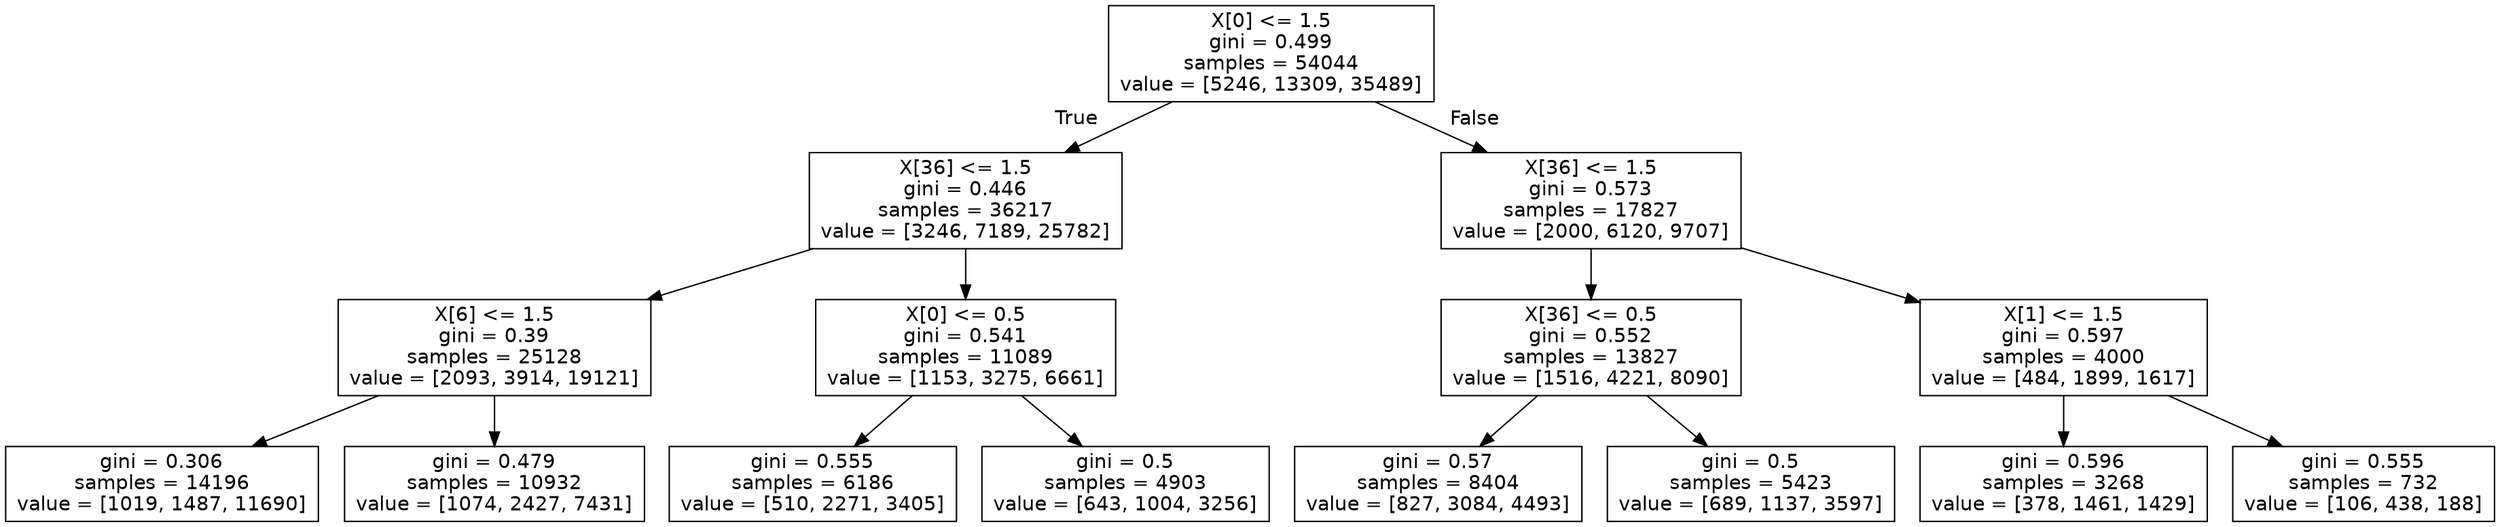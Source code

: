 digraph Tree {
node [shape=box, fontname="helvetica"] ;
edge [fontname="helvetica"] ;
0 [label="X[0] <= 1.5\ngini = 0.499\nsamples = 54044\nvalue = [5246, 13309, 35489]"] ;
1 [label="X[36] <= 1.5\ngini = 0.446\nsamples = 36217\nvalue = [3246, 7189, 25782]"] ;
0 -> 1 [labeldistance=2.5, labelangle=45, headlabel="True"] ;
2 [label="X[6] <= 1.5\ngini = 0.39\nsamples = 25128\nvalue = [2093, 3914, 19121]"] ;
1 -> 2 ;
3 [label="gini = 0.306\nsamples = 14196\nvalue = [1019, 1487, 11690]"] ;
2 -> 3 ;
4 [label="gini = 0.479\nsamples = 10932\nvalue = [1074, 2427, 7431]"] ;
2 -> 4 ;
5 [label="X[0] <= 0.5\ngini = 0.541\nsamples = 11089\nvalue = [1153, 3275, 6661]"] ;
1 -> 5 ;
6 [label="gini = 0.555\nsamples = 6186\nvalue = [510, 2271, 3405]"] ;
5 -> 6 ;
7 [label="gini = 0.5\nsamples = 4903\nvalue = [643, 1004, 3256]"] ;
5 -> 7 ;
8 [label="X[36] <= 1.5\ngini = 0.573\nsamples = 17827\nvalue = [2000, 6120, 9707]"] ;
0 -> 8 [labeldistance=2.5, labelangle=-45, headlabel="False"] ;
9 [label="X[36] <= 0.5\ngini = 0.552\nsamples = 13827\nvalue = [1516, 4221, 8090]"] ;
8 -> 9 ;
10 [label="gini = 0.57\nsamples = 8404\nvalue = [827, 3084, 4493]"] ;
9 -> 10 ;
11 [label="gini = 0.5\nsamples = 5423\nvalue = [689, 1137, 3597]"] ;
9 -> 11 ;
12 [label="X[1] <= 1.5\ngini = 0.597\nsamples = 4000\nvalue = [484, 1899, 1617]"] ;
8 -> 12 ;
13 [label="gini = 0.596\nsamples = 3268\nvalue = [378, 1461, 1429]"] ;
12 -> 13 ;
14 [label="gini = 0.555\nsamples = 732\nvalue = [106, 438, 188]"] ;
12 -> 14 ;
}